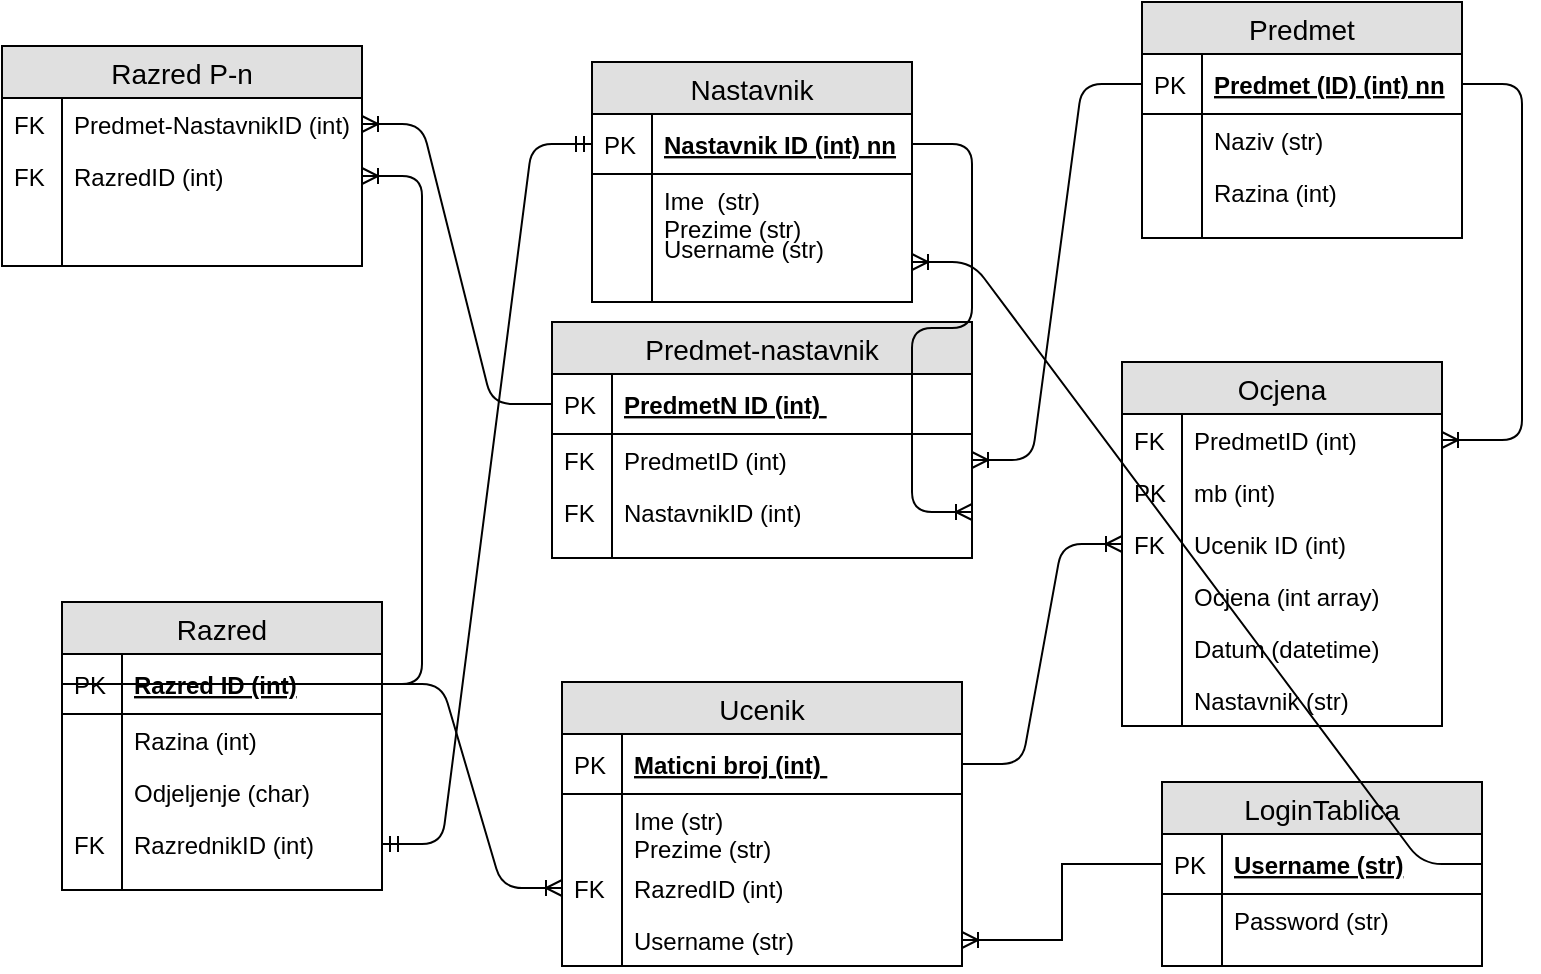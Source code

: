 <mxfile version="12.6.1" type="google" pages="2"><diagram id="EKy4yR6dwDgrWcg5e5nI" name="Baza"><mxGraphModel dx="1038" dy="531" grid="1" gridSize="10" guides="1" tooltips="1" connect="1" arrows="1" fold="1" page="1" pageScale="1" pageWidth="827" pageHeight="1169" math="0" shadow="0"><root><mxCell id="0"/><mxCell id="1" parent="0"/><mxCell id="_9F5V74blbX0akjfy7So-1" value="Ucenik" style="swimlane;fontStyle=0;childLayout=stackLayout;horizontal=1;startSize=26;fillColor=#e0e0e0;horizontalStack=0;resizeParent=1;resizeParentMax=0;resizeLast=0;collapsible=1;marginBottom=0;swimlaneFillColor=#ffffff;align=center;fontSize=14;" parent="1" vertex="1"><mxGeometry x="290" y="340" width="200" height="142" as="geometry"/></mxCell><mxCell id="_9F5V74blbX0akjfy7So-2" value="Maticni broj (int) " style="shape=partialRectangle;top=0;left=0;right=0;bottom=1;align=left;verticalAlign=middle;fillColor=none;spacingLeft=34;spacingRight=4;overflow=hidden;rotatable=0;points=[[0,0.5],[1,0.5]];portConstraint=eastwest;dropTarget=0;fontStyle=5;fontSize=12;" parent="_9F5V74blbX0akjfy7So-1" vertex="1"><mxGeometry y="26" width="200" height="30" as="geometry"/></mxCell><mxCell id="_9F5V74blbX0akjfy7So-3" value="PK" style="shape=partialRectangle;top=0;left=0;bottom=0;fillColor=none;align=left;verticalAlign=middle;spacingLeft=4;spacingRight=4;overflow=hidden;rotatable=0;points=[];portConstraint=eastwest;part=1;fontSize=12;" parent="_9F5V74blbX0akjfy7So-2" vertex="1" connectable="0"><mxGeometry width="30" height="30" as="geometry"/></mxCell><mxCell id="_9F5V74blbX0akjfy7So-4" value="Ime (str)&#10;Prezime (str) " style="shape=partialRectangle;top=0;left=0;right=0;bottom=0;align=left;verticalAlign=top;fillColor=none;spacingLeft=34;spacingRight=4;overflow=hidden;rotatable=0;points=[[0,0.5],[1,0.5]];portConstraint=eastwest;dropTarget=0;fontSize=12;" parent="_9F5V74blbX0akjfy7So-1" vertex="1"><mxGeometry y="56" width="200" height="34" as="geometry"/></mxCell><mxCell id="_9F5V74blbX0akjfy7So-5" value="" style="shape=partialRectangle;top=0;left=0;bottom=0;fillColor=none;align=left;verticalAlign=top;spacingLeft=4;spacingRight=4;overflow=hidden;rotatable=0;points=[];portConstraint=eastwest;part=1;fontSize=12;" parent="_9F5V74blbX0akjfy7So-4" vertex="1" connectable="0"><mxGeometry width="30" height="34.0" as="geometry"/></mxCell><mxCell id="_9F5V74blbX0akjfy7So-6" value="RazredID (int) " style="shape=partialRectangle;top=0;left=0;right=0;bottom=0;align=left;verticalAlign=top;fillColor=none;spacingLeft=34;spacingRight=4;overflow=hidden;rotatable=0;points=[[0,0.5],[1,0.5]];portConstraint=eastwest;dropTarget=0;fontSize=12;" parent="_9F5V74blbX0akjfy7So-1" vertex="1"><mxGeometry y="90" width="200" height="26" as="geometry"/></mxCell><mxCell id="_9F5V74blbX0akjfy7So-7" value="FK" style="shape=partialRectangle;top=0;left=0;bottom=0;fillColor=none;align=left;verticalAlign=top;spacingLeft=4;spacingRight=4;overflow=hidden;rotatable=0;points=[];portConstraint=eastwest;part=1;fontSize=12;" parent="_9F5V74blbX0akjfy7So-6" vertex="1" connectable="0"><mxGeometry width="30" height="26" as="geometry"/></mxCell><mxCell id="_9F5V74blbX0akjfy7So-10" value="Username (str) " style="shape=partialRectangle;top=0;left=0;right=0;bottom=0;align=left;verticalAlign=top;fillColor=none;spacingLeft=34;spacingRight=4;overflow=hidden;rotatable=0;points=[[0,0.5],[1,0.5]];portConstraint=eastwest;dropTarget=0;fontSize=12;" parent="_9F5V74blbX0akjfy7So-1" vertex="1"><mxGeometry y="116" width="200" height="26" as="geometry"/></mxCell><mxCell id="_9F5V74blbX0akjfy7So-11" value="" style="shape=partialRectangle;top=0;left=0;bottom=0;fillColor=none;align=left;verticalAlign=top;spacingLeft=4;spacingRight=4;overflow=hidden;rotatable=0;points=[];portConstraint=eastwest;part=1;fontSize=12;" parent="_9F5V74blbX0akjfy7So-10" vertex="1" connectable="0"><mxGeometry width="30" height="26" as="geometry"/></mxCell><mxCell id="_9F5V74blbX0akjfy7So-12" value="Predmet" style="swimlane;fontStyle=0;childLayout=stackLayout;horizontal=1;startSize=26;fillColor=#e0e0e0;horizontalStack=0;resizeParent=1;resizeParentMax=0;resizeLast=0;collapsible=1;marginBottom=0;swimlaneFillColor=#ffffff;align=center;fontSize=14;" parent="1" vertex="1"><mxGeometry x="580" width="160" height="118" as="geometry"/></mxCell><mxCell id="_9F5V74blbX0akjfy7So-13" value="Predmet (ID) (int) nn" style="shape=partialRectangle;top=0;left=0;right=0;bottom=1;align=left;verticalAlign=middle;fillColor=none;spacingLeft=34;spacingRight=4;overflow=hidden;rotatable=0;points=[[0,0.5],[1,0.5]];portConstraint=eastwest;dropTarget=0;fontStyle=5;fontSize=12;" parent="_9F5V74blbX0akjfy7So-12" vertex="1"><mxGeometry y="26" width="160" height="30" as="geometry"/></mxCell><mxCell id="_9F5V74blbX0akjfy7So-14" value="PK" style="shape=partialRectangle;top=0;left=0;bottom=0;fillColor=none;align=left;verticalAlign=middle;spacingLeft=4;spacingRight=4;overflow=hidden;rotatable=0;points=[];portConstraint=eastwest;part=1;fontSize=12;" parent="_9F5V74blbX0akjfy7So-13" vertex="1" connectable="0"><mxGeometry width="30" height="30" as="geometry"/></mxCell><mxCell id="_9F5V74blbX0akjfy7So-15" value="Naziv (str) " style="shape=partialRectangle;top=0;left=0;right=0;bottom=0;align=left;verticalAlign=top;fillColor=none;spacingLeft=34;spacingRight=4;overflow=hidden;rotatable=0;points=[[0,0.5],[1,0.5]];portConstraint=eastwest;dropTarget=0;fontSize=12;" parent="_9F5V74blbX0akjfy7So-12" vertex="1"><mxGeometry y="56" width="160" height="26" as="geometry"/></mxCell><mxCell id="_9F5V74blbX0akjfy7So-16" value="" style="shape=partialRectangle;top=0;left=0;bottom=0;fillColor=none;align=left;verticalAlign=top;spacingLeft=4;spacingRight=4;overflow=hidden;rotatable=0;points=[];portConstraint=eastwest;part=1;fontSize=12;" parent="_9F5V74blbX0akjfy7So-15" vertex="1" connectable="0"><mxGeometry width="30" height="26" as="geometry"/></mxCell><mxCell id="_9F5V74blbX0akjfy7So-17" value="Razina (int)" style="shape=partialRectangle;top=0;left=0;right=0;bottom=0;align=left;verticalAlign=top;fillColor=none;spacingLeft=34;spacingRight=4;overflow=hidden;rotatable=0;points=[[0,0.5],[1,0.5]];portConstraint=eastwest;dropTarget=0;fontSize=12;" parent="_9F5V74blbX0akjfy7So-12" vertex="1"><mxGeometry y="82" width="160" height="26" as="geometry"/></mxCell><mxCell id="_9F5V74blbX0akjfy7So-18" value="" style="shape=partialRectangle;top=0;left=0;bottom=0;fillColor=none;align=left;verticalAlign=top;spacingLeft=4;spacingRight=4;overflow=hidden;rotatable=0;points=[];portConstraint=eastwest;part=1;fontSize=12;" parent="_9F5V74blbX0akjfy7So-17" vertex="1" connectable="0"><mxGeometry width="30" height="26" as="geometry"/></mxCell><mxCell id="_9F5V74blbX0akjfy7So-21" value="" style="shape=partialRectangle;top=0;left=0;right=0;bottom=0;align=left;verticalAlign=top;fillColor=none;spacingLeft=34;spacingRight=4;overflow=hidden;rotatable=0;points=[[0,0.5],[1,0.5]];portConstraint=eastwest;dropTarget=0;fontSize=12;" parent="_9F5V74blbX0akjfy7So-12" vertex="1"><mxGeometry y="108" width="160" height="10" as="geometry"/></mxCell><mxCell id="_9F5V74blbX0akjfy7So-22" value="" style="shape=partialRectangle;top=0;left=0;bottom=0;fillColor=none;align=left;verticalAlign=top;spacingLeft=4;spacingRight=4;overflow=hidden;rotatable=0;points=[];portConstraint=eastwest;part=1;fontSize=12;" parent="_9F5V74blbX0akjfy7So-21" vertex="1" connectable="0"><mxGeometry width="30" height="10" as="geometry"/></mxCell><mxCell id="_9F5V74blbX0akjfy7So-23" value="Razred" style="swimlane;fontStyle=0;childLayout=stackLayout;horizontal=1;startSize=26;fillColor=#e0e0e0;horizontalStack=0;resizeParent=1;resizeParentMax=0;resizeLast=0;collapsible=1;marginBottom=0;swimlaneFillColor=#ffffff;align=center;fontSize=14;" parent="1" vertex="1"><mxGeometry x="40" y="300" width="160" height="144" as="geometry"/></mxCell><mxCell id="_9F5V74blbX0akjfy7So-24" value="Razred ID (int)" style="shape=partialRectangle;top=0;left=0;right=0;bottom=1;align=left;verticalAlign=middle;fillColor=none;spacingLeft=34;spacingRight=4;overflow=hidden;rotatable=0;points=[[0,0.5],[1,0.5]];portConstraint=eastwest;dropTarget=0;fontStyle=5;fontSize=12;" parent="_9F5V74blbX0akjfy7So-23" vertex="1"><mxGeometry y="26" width="160" height="30" as="geometry"/></mxCell><mxCell id="_9F5V74blbX0akjfy7So-25" value="PK" style="shape=partialRectangle;top=0;left=0;bottom=0;fillColor=none;align=left;verticalAlign=middle;spacingLeft=4;spacingRight=4;overflow=hidden;rotatable=0;points=[];portConstraint=eastwest;part=1;fontSize=12;" parent="_9F5V74blbX0akjfy7So-24" vertex="1" connectable="0"><mxGeometry width="30" height="30" as="geometry"/></mxCell><mxCell id="_9F5V74blbX0akjfy7So-26" value="Razina (int)" style="shape=partialRectangle;top=0;left=0;right=0;bottom=0;align=left;verticalAlign=top;fillColor=none;spacingLeft=34;spacingRight=4;overflow=hidden;rotatable=0;points=[[0,0.5],[1,0.5]];portConstraint=eastwest;dropTarget=0;fontSize=12;" parent="_9F5V74blbX0akjfy7So-23" vertex="1"><mxGeometry y="56" width="160" height="26" as="geometry"/></mxCell><mxCell id="_9F5V74blbX0akjfy7So-27" value="" style="shape=partialRectangle;top=0;left=0;bottom=0;fillColor=none;align=left;verticalAlign=top;spacingLeft=4;spacingRight=4;overflow=hidden;rotatable=0;points=[];portConstraint=eastwest;part=1;fontSize=12;" parent="_9F5V74blbX0akjfy7So-26" vertex="1" connectable="0"><mxGeometry width="30" height="26" as="geometry"/></mxCell><mxCell id="_9F5V74blbX0akjfy7So-28" value="Odjeljenje (char)" style="shape=partialRectangle;top=0;left=0;right=0;bottom=0;align=left;verticalAlign=top;fillColor=none;spacingLeft=34;spacingRight=4;overflow=hidden;rotatable=0;points=[[0,0.5],[1,0.5]];portConstraint=eastwest;dropTarget=0;fontSize=12;" parent="_9F5V74blbX0akjfy7So-23" vertex="1"><mxGeometry y="82" width="160" height="26" as="geometry"/></mxCell><mxCell id="_9F5V74blbX0akjfy7So-29" value="" style="shape=partialRectangle;top=0;left=0;bottom=0;fillColor=none;align=left;verticalAlign=top;spacingLeft=4;spacingRight=4;overflow=hidden;rotatable=0;points=[];portConstraint=eastwest;part=1;fontSize=12;" parent="_9F5V74blbX0akjfy7So-28" vertex="1" connectable="0"><mxGeometry width="30" height="26" as="geometry"/></mxCell><mxCell id="_9F5V74blbX0akjfy7So-30" value="RazrednikID (int)" style="shape=partialRectangle;top=0;left=0;right=0;bottom=0;align=left;verticalAlign=top;fillColor=none;spacingLeft=34;spacingRight=4;overflow=hidden;rotatable=0;points=[[0,0.5],[1,0.5]];portConstraint=eastwest;dropTarget=0;fontSize=12;" parent="_9F5V74blbX0akjfy7So-23" vertex="1"><mxGeometry y="108" width="160" height="26" as="geometry"/></mxCell><mxCell id="_9F5V74blbX0akjfy7So-31" value="FK" style="shape=partialRectangle;top=0;left=0;bottom=0;fillColor=none;align=left;verticalAlign=top;spacingLeft=4;spacingRight=4;overflow=hidden;rotatable=0;points=[];portConstraint=eastwest;part=1;fontSize=12;" parent="_9F5V74blbX0akjfy7So-30" vertex="1" connectable="0"><mxGeometry width="30" height="26" as="geometry"/></mxCell><mxCell id="_9F5V74blbX0akjfy7So-32" value="" style="shape=partialRectangle;top=0;left=0;right=0;bottom=0;align=left;verticalAlign=top;fillColor=none;spacingLeft=34;spacingRight=4;overflow=hidden;rotatable=0;points=[[0,0.5],[1,0.5]];portConstraint=eastwest;dropTarget=0;fontSize=12;" parent="_9F5V74blbX0akjfy7So-23" vertex="1"><mxGeometry y="134" width="160" height="10" as="geometry"/></mxCell><mxCell id="_9F5V74blbX0akjfy7So-33" value="" style="shape=partialRectangle;top=0;left=0;bottom=0;fillColor=none;align=left;verticalAlign=top;spacingLeft=4;spacingRight=4;overflow=hidden;rotatable=0;points=[];portConstraint=eastwest;part=1;fontSize=12;" parent="_9F5V74blbX0akjfy7So-32" vertex="1" connectable="0"><mxGeometry width="30" height="10" as="geometry"/></mxCell><mxCell id="_9F5V74blbX0akjfy7So-34" value="Predmet-nastavnik" style="swimlane;fontStyle=0;childLayout=stackLayout;horizontal=1;startSize=26;fillColor=#e0e0e0;horizontalStack=0;resizeParent=1;resizeParentMax=0;resizeLast=0;collapsible=1;marginBottom=0;swimlaneFillColor=#ffffff;align=center;fontSize=14;" parent="1" vertex="1"><mxGeometry x="285" y="160" width="210" height="118" as="geometry"/></mxCell><mxCell id="_9F5V74blbX0akjfy7So-35" value="PredmetN ID (int) " style="shape=partialRectangle;top=0;left=0;right=0;bottom=1;align=left;verticalAlign=middle;fillColor=none;spacingLeft=34;spacingRight=4;overflow=hidden;rotatable=0;points=[[0,0.5],[1,0.5]];portConstraint=eastwest;dropTarget=0;fontStyle=5;fontSize=12;" parent="_9F5V74blbX0akjfy7So-34" vertex="1"><mxGeometry y="26" width="210" height="30" as="geometry"/></mxCell><mxCell id="_9F5V74blbX0akjfy7So-36" value="PK" style="shape=partialRectangle;top=0;left=0;bottom=0;fillColor=none;align=left;verticalAlign=middle;spacingLeft=4;spacingRight=4;overflow=hidden;rotatable=0;points=[];portConstraint=eastwest;part=1;fontSize=12;" parent="_9F5V74blbX0akjfy7So-35" vertex="1" connectable="0"><mxGeometry width="30" height="30" as="geometry"/></mxCell><mxCell id="_9F5V74blbX0akjfy7So-37" value="PredmetID (int)" style="shape=partialRectangle;top=0;left=0;right=0;bottom=0;align=left;verticalAlign=top;fillColor=none;spacingLeft=34;spacingRight=4;overflow=hidden;rotatable=0;points=[[0,0.5],[1,0.5]];portConstraint=eastwest;dropTarget=0;fontSize=12;" parent="_9F5V74blbX0akjfy7So-34" vertex="1"><mxGeometry y="56" width="210" height="26" as="geometry"/></mxCell><mxCell id="_9F5V74blbX0akjfy7So-38" value="FK" style="shape=partialRectangle;top=0;left=0;bottom=0;fillColor=none;align=left;verticalAlign=top;spacingLeft=4;spacingRight=4;overflow=hidden;rotatable=0;points=[];portConstraint=eastwest;part=1;fontSize=12;" parent="_9F5V74blbX0akjfy7So-37" vertex="1" connectable="0"><mxGeometry width="30" height="26" as="geometry"/></mxCell><mxCell id="_9F5V74blbX0akjfy7So-41" value="NastavnikID (int)" style="shape=partialRectangle;top=0;left=0;right=0;bottom=0;align=left;verticalAlign=top;fillColor=none;spacingLeft=34;spacingRight=4;overflow=hidden;rotatable=0;points=[[0,0.5],[1,0.5]];portConstraint=eastwest;dropTarget=0;fontSize=12;" parent="_9F5V74blbX0akjfy7So-34" vertex="1"><mxGeometry y="82" width="210" height="26" as="geometry"/></mxCell><mxCell id="_9F5V74blbX0akjfy7So-42" value="FK" style="shape=partialRectangle;top=0;left=0;bottom=0;fillColor=none;align=left;verticalAlign=top;spacingLeft=4;spacingRight=4;overflow=hidden;rotatable=0;points=[];portConstraint=eastwest;part=1;fontSize=12;" parent="_9F5V74blbX0akjfy7So-41" vertex="1" connectable="0"><mxGeometry width="30" height="26" as="geometry"/></mxCell><mxCell id="_9F5V74blbX0akjfy7So-43" value="" style="shape=partialRectangle;top=0;left=0;right=0;bottom=0;align=left;verticalAlign=top;fillColor=none;spacingLeft=34;spacingRight=4;overflow=hidden;rotatable=0;points=[[0,0.5],[1,0.5]];portConstraint=eastwest;dropTarget=0;fontSize=12;" parent="_9F5V74blbX0akjfy7So-34" vertex="1"><mxGeometry y="108" width="210" height="10" as="geometry"/></mxCell><mxCell id="_9F5V74blbX0akjfy7So-44" value="" style="shape=partialRectangle;top=0;left=0;bottom=0;fillColor=none;align=left;verticalAlign=top;spacingLeft=4;spacingRight=4;overflow=hidden;rotatable=0;points=[];portConstraint=eastwest;part=1;fontSize=12;" parent="_9F5V74blbX0akjfy7So-43" vertex="1" connectable="0"><mxGeometry width="30" height="10" as="geometry"/></mxCell><mxCell id="_9F5V74blbX0akjfy7So-56" value="Nastavnik" style="swimlane;fontStyle=0;childLayout=stackLayout;horizontal=1;startSize=26;fillColor=#e0e0e0;horizontalStack=0;resizeParent=1;resizeParentMax=0;resizeLast=0;collapsible=1;marginBottom=0;swimlaneFillColor=#ffffff;align=center;fontSize=14;" parent="1" vertex="1"><mxGeometry x="305" y="30" width="160" height="120" as="geometry"/></mxCell><mxCell id="_9F5V74blbX0akjfy7So-57" value="Nastavnik ID (int) nn" style="shape=partialRectangle;top=0;left=0;right=0;bottom=1;align=left;verticalAlign=middle;fillColor=none;spacingLeft=34;spacingRight=4;overflow=hidden;rotatable=0;points=[[0,0.5],[1,0.5]];portConstraint=eastwest;dropTarget=0;fontStyle=5;fontSize=12;" parent="_9F5V74blbX0akjfy7So-56" vertex="1"><mxGeometry y="26" width="160" height="30" as="geometry"/></mxCell><mxCell id="_9F5V74blbX0akjfy7So-58" value="PK" style="shape=partialRectangle;top=0;left=0;bottom=0;fillColor=none;align=left;verticalAlign=middle;spacingLeft=4;spacingRight=4;overflow=hidden;rotatable=0;points=[];portConstraint=eastwest;part=1;fontSize=12;" parent="_9F5V74blbX0akjfy7So-57" vertex="1" connectable="0"><mxGeometry width="30" height="30" as="geometry"/></mxCell><mxCell id="_9F5V74blbX0akjfy7So-59" value="Ime  (str)&#10;Prezime (str)" style="shape=partialRectangle;top=0;left=0;right=0;bottom=0;align=left;verticalAlign=top;fillColor=none;spacingLeft=34;spacingRight=4;overflow=hidden;rotatable=0;points=[[0,0.5],[1,0.5]];portConstraint=eastwest;dropTarget=0;fontSize=12;" parent="_9F5V74blbX0akjfy7So-56" vertex="1"><mxGeometry y="56" width="160" height="64" as="geometry"/></mxCell><mxCell id="_9F5V74blbX0akjfy7So-60" value="" style="shape=partialRectangle;top=0;left=0;bottom=0;fillColor=none;align=left;verticalAlign=top;spacingLeft=4;spacingRight=4;overflow=hidden;rotatable=0;points=[];portConstraint=eastwest;part=1;fontSize=12;" parent="_9F5V74blbX0akjfy7So-59" vertex="1" connectable="0"><mxGeometry width="30" height="64" as="geometry"/></mxCell><mxCell id="_9F5V74blbX0akjfy7So-67" value="Razred P-n" style="swimlane;fontStyle=0;childLayout=stackLayout;horizontal=1;startSize=26;fillColor=#e0e0e0;horizontalStack=0;resizeParent=1;resizeParentMax=0;resizeLast=0;collapsible=1;marginBottom=0;swimlaneFillColor=#ffffff;align=center;fontSize=14;" parent="1" vertex="1"><mxGeometry x="10" y="22" width="180" height="110" as="geometry"/></mxCell><mxCell id="_9F5V74blbX0akjfy7So-70" value="Predmet-NastavnikID (int)" style="shape=partialRectangle;top=0;left=0;right=0;bottom=0;align=left;verticalAlign=top;fillColor=none;spacingLeft=34;spacingRight=4;overflow=hidden;rotatable=0;points=[[0,0.5],[1,0.5]];portConstraint=eastwest;dropTarget=0;fontSize=12;" parent="_9F5V74blbX0akjfy7So-67" vertex="1"><mxGeometry y="26" width="180" height="26" as="geometry"/></mxCell><mxCell id="_9F5V74blbX0akjfy7So-71" value="FK" style="shape=partialRectangle;top=0;left=0;bottom=0;fillColor=none;align=left;verticalAlign=top;spacingLeft=4;spacingRight=4;overflow=hidden;rotatable=0;points=[];portConstraint=eastwest;part=1;fontSize=12;" parent="_9F5V74blbX0akjfy7So-70" vertex="1" connectable="0"><mxGeometry width="30" height="26" as="geometry"/></mxCell><mxCell id="_9F5V74blbX0akjfy7So-72" value="RazredID (int)" style="shape=partialRectangle;top=0;left=0;right=0;bottom=0;align=left;verticalAlign=top;fillColor=none;spacingLeft=34;spacingRight=4;overflow=hidden;rotatable=0;points=[[0,0.5],[1,0.5]];portConstraint=eastwest;dropTarget=0;fontSize=12;" parent="_9F5V74blbX0akjfy7So-67" vertex="1"><mxGeometry y="52" width="180" height="26" as="geometry"/></mxCell><mxCell id="_9F5V74blbX0akjfy7So-73" value="FK" style="shape=partialRectangle;top=0;left=0;bottom=0;fillColor=none;align=left;verticalAlign=top;spacingLeft=4;spacingRight=4;overflow=hidden;rotatable=0;points=[];portConstraint=eastwest;part=1;fontSize=12;" parent="_9F5V74blbX0akjfy7So-72" vertex="1" connectable="0"><mxGeometry width="30" height="26" as="geometry"/></mxCell><mxCell id="_9F5V74blbX0akjfy7So-76" value="" style="shape=partialRectangle;top=0;left=0;right=0;bottom=0;align=left;verticalAlign=top;fillColor=none;spacingLeft=34;spacingRight=4;overflow=hidden;rotatable=0;points=[[0,0.5],[1,0.5]];portConstraint=eastwest;dropTarget=0;fontSize=12;" parent="_9F5V74blbX0akjfy7So-67" vertex="1"><mxGeometry y="78" width="180" height="32" as="geometry"/></mxCell><mxCell id="_9F5V74blbX0akjfy7So-77" value="" style="shape=partialRectangle;top=0;left=0;bottom=0;fillColor=none;align=left;verticalAlign=top;spacingLeft=4;spacingRight=4;overflow=hidden;rotatable=0;points=[];portConstraint=eastwest;part=1;fontSize=12;" parent="_9F5V74blbX0akjfy7So-76" vertex="1" connectable="0"><mxGeometry width="30" height="32" as="geometry"/></mxCell><mxCell id="_9F5V74blbX0akjfy7So-78" value="Ocjena" style="swimlane;fontStyle=0;childLayout=stackLayout;horizontal=1;startSize=26;fillColor=#e0e0e0;horizontalStack=0;resizeParent=1;resizeParentMax=0;resizeLast=0;collapsible=1;marginBottom=0;swimlaneFillColor=#ffffff;align=center;fontSize=14;" parent="1" vertex="1"><mxGeometry x="570" y="180" width="160" height="182" as="geometry"/></mxCell><mxCell id="_9F5V74blbX0akjfy7So-81" value="PredmetID (int)" style="shape=partialRectangle;top=0;left=0;right=0;bottom=0;align=left;verticalAlign=top;fillColor=none;spacingLeft=34;spacingRight=4;overflow=hidden;rotatable=0;points=[[0,0.5],[1,0.5]];portConstraint=eastwest;dropTarget=0;fontSize=12;" parent="_9F5V74blbX0akjfy7So-78" vertex="1"><mxGeometry y="26" width="160" height="26" as="geometry"/></mxCell><mxCell id="_9F5V74blbX0akjfy7So-82" value="FK" style="shape=partialRectangle;top=0;left=0;bottom=0;fillColor=none;align=left;verticalAlign=top;spacingLeft=4;spacingRight=4;overflow=hidden;rotatable=0;points=[];portConstraint=eastwest;part=1;fontSize=12;" parent="_9F5V74blbX0akjfy7So-81" vertex="1" connectable="0"><mxGeometry width="30" height="26" as="geometry"/></mxCell><mxCell id="_fpmO0x1XcQ4GaMOF0fQ-1" value="mb (int)" style="shape=partialRectangle;top=0;left=0;right=0;bottom=0;align=left;verticalAlign=top;fillColor=none;spacingLeft=34;spacingRight=4;overflow=hidden;rotatable=0;points=[[0,0.5],[1,0.5]];portConstraint=eastwest;dropTarget=0;fontSize=12;" parent="_9F5V74blbX0akjfy7So-78" vertex="1"><mxGeometry y="52" width="160" height="26" as="geometry"/></mxCell><mxCell id="_fpmO0x1XcQ4GaMOF0fQ-2" value="PK" style="shape=partialRectangle;top=0;left=0;bottom=0;fillColor=none;align=left;verticalAlign=top;spacingLeft=4;spacingRight=4;overflow=hidden;rotatable=0;points=[];portConstraint=eastwest;part=1;fontSize=12;" parent="_fpmO0x1XcQ4GaMOF0fQ-1" vertex="1" connectable="0"><mxGeometry width="30" height="26" as="geometry"/></mxCell><mxCell id="_9F5V74blbX0akjfy7So-83" value="Ucenik ID (int)" style="shape=partialRectangle;top=0;left=0;right=0;bottom=0;align=left;verticalAlign=top;fillColor=none;spacingLeft=34;spacingRight=4;overflow=hidden;rotatable=0;points=[[0,0.5],[1,0.5]];portConstraint=eastwest;dropTarget=0;fontSize=12;" parent="_9F5V74blbX0akjfy7So-78" vertex="1"><mxGeometry y="78" width="160" height="26" as="geometry"/></mxCell><mxCell id="_9F5V74blbX0akjfy7So-84" value="FK" style="shape=partialRectangle;top=0;left=0;bottom=0;fillColor=none;align=left;verticalAlign=top;spacingLeft=4;spacingRight=4;overflow=hidden;rotatable=0;points=[];portConstraint=eastwest;part=1;fontSize=12;" parent="_9F5V74blbX0akjfy7So-83" vertex="1" connectable="0"><mxGeometry width="30" height="26" as="geometry"/></mxCell><mxCell id="_9F5V74blbX0akjfy7So-85" value="Ocjena (int array)" style="shape=partialRectangle;top=0;left=0;right=0;bottom=0;align=left;verticalAlign=top;fillColor=none;spacingLeft=34;spacingRight=4;overflow=hidden;rotatable=0;points=[[0,0.5],[1,0.5]];portConstraint=eastwest;dropTarget=0;fontSize=12;" parent="_9F5V74blbX0akjfy7So-78" vertex="1"><mxGeometry y="104" width="160" height="26" as="geometry"/></mxCell><mxCell id="_9F5V74blbX0akjfy7So-86" value="" style="shape=partialRectangle;top=0;left=0;bottom=0;fillColor=none;align=left;verticalAlign=top;spacingLeft=4;spacingRight=4;overflow=hidden;rotatable=0;points=[];portConstraint=eastwest;part=1;fontSize=12;" parent="_9F5V74blbX0akjfy7So-85" vertex="1" connectable="0"><mxGeometry width="30" height="26" as="geometry"/></mxCell><mxCell id="_9F5V74blbX0akjfy7So-87" value="Datum (datetime)" style="shape=partialRectangle;top=0;left=0;right=0;bottom=0;align=left;verticalAlign=top;fillColor=none;spacingLeft=34;spacingRight=4;overflow=hidden;rotatable=0;points=[[0,0.5],[1,0.5]];portConstraint=eastwest;dropTarget=0;fontSize=12;" parent="_9F5V74blbX0akjfy7So-78" vertex="1"><mxGeometry y="130" width="160" height="26" as="geometry"/></mxCell><mxCell id="_9F5V74blbX0akjfy7So-88" value="" style="shape=partialRectangle;top=0;left=0;bottom=0;fillColor=none;align=left;verticalAlign=top;spacingLeft=4;spacingRight=4;overflow=hidden;rotatable=0;points=[];portConstraint=eastwest;part=1;fontSize=12;" parent="_9F5V74blbX0akjfy7So-87" vertex="1" connectable="0"><mxGeometry width="30" height="26" as="geometry"/></mxCell><mxCell id="sTsK_cSnup92FoiP5Pva-1" value="Nastavnik (str)" style="shape=partialRectangle;top=0;left=0;right=0;bottom=0;align=left;verticalAlign=top;fillColor=none;spacingLeft=34;spacingRight=4;overflow=hidden;rotatable=0;points=[[0,0.5],[1,0.5]];portConstraint=eastwest;dropTarget=0;fontSize=12;" parent="_9F5V74blbX0akjfy7So-78" vertex="1"><mxGeometry y="156" width="160" height="26" as="geometry"/></mxCell><mxCell id="sTsK_cSnup92FoiP5Pva-2" value="" style="shape=partialRectangle;top=0;left=0;bottom=0;fillColor=none;align=left;verticalAlign=top;spacingLeft=4;spacingRight=4;overflow=hidden;rotatable=0;points=[];portConstraint=eastwest;part=1;fontSize=12;" parent="sTsK_cSnup92FoiP5Pva-1" vertex="1" connectable="0"><mxGeometry width="30" height="26" as="geometry"/></mxCell><mxCell id="_9F5V74blbX0akjfy7So-89" value="" style="edgeStyle=entityRelationEdgeStyle;fontSize=12;html=1;endArrow=ERoneToMany;exitX=1;exitY=0.5;exitDx=0;exitDy=0;entryX=0;entryY=0.5;entryDx=0;entryDy=0;" parent="1" source="_9F5V74blbX0akjfy7So-24" target="_9F5V74blbX0akjfy7So-6" edge="1"><mxGeometry width="100" height="100" relative="1" as="geometry"><mxPoint x="170" y="660" as="sourcePoint"/><mxPoint x="270" y="560" as="targetPoint"/></mxGeometry></mxCell><mxCell id="_9F5V74blbX0akjfy7So-90" value="" style="edgeStyle=entityRelationEdgeStyle;fontSize=12;html=1;endArrow=none;startArrow=ERoneToMany;startFill=0;endFill=0;entryX=0;entryY=0.5;entryDx=0;entryDy=0;exitX=1;exitY=0.5;exitDx=0;exitDy=0;" parent="1" source="_9F5V74blbX0akjfy7So-37" target="_9F5V74blbX0akjfy7So-13" edge="1"><mxGeometry width="100" height="100" relative="1" as="geometry"><mxPoint x="370" y="670" as="sourcePoint"/><mxPoint x="470" y="570" as="targetPoint"/></mxGeometry></mxCell><mxCell id="_9F5V74blbX0akjfy7So-91" value="" style="edgeStyle=entityRelationEdgeStyle;fontSize=12;html=1;endArrow=ERoneToMany;" parent="1" source="_9F5V74blbX0akjfy7So-35" target="_9F5V74blbX0akjfy7So-70" edge="1"><mxGeometry width="100" height="100" relative="1" as="geometry"><mxPoint x="200" y="660" as="sourcePoint"/><mxPoint x="300" y="560" as="targetPoint"/></mxGeometry></mxCell><mxCell id="_9F5V74blbX0akjfy7So-92" value="" style="edgeStyle=entityRelationEdgeStyle;fontSize=12;html=1;endArrow=ERmandOne;startArrow=ERmandOne;entryX=0;entryY=0.5;entryDx=0;entryDy=0;exitX=1;exitY=0.5;exitDx=0;exitDy=0;" parent="1" source="_9F5V74blbX0akjfy7So-30" target="_9F5V74blbX0akjfy7So-57" edge="1"><mxGeometry width="100" height="100" relative="1" as="geometry"><mxPoint x="160" y="350" as="sourcePoint"/><mxPoint x="260" y="250" as="targetPoint"/></mxGeometry></mxCell><mxCell id="_9F5V74blbX0akjfy7So-93" value="" style="edgeStyle=entityRelationEdgeStyle;fontSize=12;html=1;endArrow=ERoneToMany;exitX=1;exitY=0.5;exitDx=0;exitDy=0;entryX=0;entryY=0.5;entryDx=0;entryDy=0;" parent="1" source="_9F5V74blbX0akjfy7So-2" target="_9F5V74blbX0akjfy7So-83" edge="1"><mxGeometry width="100" height="100" relative="1" as="geometry"><mxPoint x="580" y="650" as="sourcePoint"/><mxPoint x="680" y="550" as="targetPoint"/></mxGeometry></mxCell><mxCell id="_9F5V74blbX0akjfy7So-94" value="" style="edgeStyle=entityRelationEdgeStyle;fontSize=12;html=1;endArrow=none;startArrow=ERoneToMany;startFill=0;endFill=0;exitX=1;exitY=0.5;exitDx=0;exitDy=0;" parent="1" source="_9F5V74blbX0akjfy7So-41" target="_9F5V74blbX0akjfy7So-57" edge="1"><mxGeometry width="100" height="100" relative="1" as="geometry"><mxPoint x="550" y="140" as="sourcePoint"/><mxPoint x="650" y="40" as="targetPoint"/></mxGeometry></mxCell><mxCell id="_9F5V74blbX0akjfy7So-95" value="" style="edgeStyle=entityRelationEdgeStyle;fontSize=12;html=1;endArrow=none;exitX=1;exitY=0.5;exitDx=0;exitDy=0;startArrow=ERoneToMany;startFill=0;endFill=0;" parent="1" source="_9F5V74blbX0akjfy7So-81" target="_9F5V74blbX0akjfy7So-13" edge="1"><mxGeometry width="100" height="100" relative="1" as="geometry"><mxPoint x="727" y="620" as="sourcePoint"/><mxPoint x="827" y="520" as="targetPoint"/></mxGeometry></mxCell><mxCell id="_9F5V74blbX0akjfy7So-97" value="" style="edgeStyle=entityRelationEdgeStyle;fontSize=12;html=1;endArrow=none;entryX=0;entryY=0.5;entryDx=0;entryDy=0;startArrow=ERoneToMany;startFill=0;endFill=0;" parent="1" source="_9F5V74blbX0akjfy7So-72" target="_9F5V74blbX0akjfy7So-24" edge="1"><mxGeometry width="100" height="100" relative="1" as="geometry"><mxPoint x="-70" y="160" as="sourcePoint"/><mxPoint x="10" y="320" as="targetPoint"/></mxGeometry></mxCell><mxCell id="8pf_JVIMUFXY_CuAMxvG-1" value="LoginTablica" style="swimlane;fontStyle=0;childLayout=stackLayout;horizontal=1;startSize=26;fillColor=#e0e0e0;horizontalStack=0;resizeParent=1;resizeParentMax=0;resizeLast=0;collapsible=1;marginBottom=0;swimlaneFillColor=#ffffff;align=center;fontSize=14;" parent="1" vertex="1"><mxGeometry x="590" y="390" width="160" height="92" as="geometry"/></mxCell><mxCell id="8pf_JVIMUFXY_CuAMxvG-2" value="Username (str)" style="shape=partialRectangle;top=0;left=0;right=0;bottom=1;align=left;verticalAlign=middle;fillColor=none;spacingLeft=34;spacingRight=4;overflow=hidden;rotatable=0;points=[[0,0.5],[1,0.5]];portConstraint=eastwest;dropTarget=0;fontStyle=5;fontSize=12;" parent="8pf_JVIMUFXY_CuAMxvG-1" vertex="1"><mxGeometry y="26" width="160" height="30" as="geometry"/></mxCell><mxCell id="8pf_JVIMUFXY_CuAMxvG-3" value="PK" style="shape=partialRectangle;top=0;left=0;bottom=0;fillColor=none;align=left;verticalAlign=middle;spacingLeft=4;spacingRight=4;overflow=hidden;rotatable=0;points=[];portConstraint=eastwest;part=1;fontSize=12;" parent="8pf_JVIMUFXY_CuAMxvG-2" vertex="1" connectable="0"><mxGeometry width="30" height="30" as="geometry"/></mxCell><mxCell id="8pf_JVIMUFXY_CuAMxvG-6" value="Password (str)" style="shape=partialRectangle;top=0;left=0;right=0;bottom=0;align=left;verticalAlign=top;fillColor=none;spacingLeft=34;spacingRight=4;overflow=hidden;rotatable=0;points=[[0,0.5],[1,0.5]];portConstraint=eastwest;dropTarget=0;fontSize=12;" parent="8pf_JVIMUFXY_CuAMxvG-1" vertex="1"><mxGeometry y="56" width="160" height="26" as="geometry"/></mxCell><mxCell id="8pf_JVIMUFXY_CuAMxvG-7" value="" style="shape=partialRectangle;top=0;left=0;bottom=0;fillColor=none;align=left;verticalAlign=top;spacingLeft=4;spacingRight=4;overflow=hidden;rotatable=0;points=[];portConstraint=eastwest;part=1;fontSize=12;" parent="8pf_JVIMUFXY_CuAMxvG-6" vertex="1" connectable="0"><mxGeometry width="30" height="26" as="geometry"/></mxCell><mxCell id="8pf_JVIMUFXY_CuAMxvG-10" value="" style="shape=partialRectangle;top=0;left=0;right=0;bottom=0;align=left;verticalAlign=top;fillColor=none;spacingLeft=34;spacingRight=4;overflow=hidden;rotatable=0;points=[[0,0.5],[1,0.5]];portConstraint=eastwest;dropTarget=0;fontSize=12;" parent="8pf_JVIMUFXY_CuAMxvG-1" vertex="1"><mxGeometry y="82" width="160" height="10" as="geometry"/></mxCell><mxCell id="8pf_JVIMUFXY_CuAMxvG-11" value="" style="shape=partialRectangle;top=0;left=0;bottom=0;fillColor=none;align=left;verticalAlign=top;spacingLeft=4;spacingRight=4;overflow=hidden;rotatable=0;points=[];portConstraint=eastwest;part=1;fontSize=12;" parent="8pf_JVIMUFXY_CuAMxvG-10" vertex="1" connectable="0"><mxGeometry width="30" height="10" as="geometry"/></mxCell><mxCell id="8pf_JVIMUFXY_CuAMxvG-24" value="" style="edgeStyle=entityRelationEdgeStyle;fontSize=12;html=1;endArrow=ERoneToMany;exitX=1;exitY=0.5;exitDx=0;exitDy=0;" parent="1" source="8pf_JVIMUFXY_CuAMxvG-2" target="_9F5V74blbX0akjfy7So-65" edge="1"><mxGeometry width="100" height="100" relative="1" as="geometry"><mxPoint x="450" y="620" as="sourcePoint"/><mxPoint x="550" y="520" as="targetPoint"/></mxGeometry></mxCell><mxCell id="8pf_JVIMUFXY_CuAMxvG-35" style="edgeStyle=orthogonalEdgeStyle;rounded=0;orthogonalLoop=1;jettySize=auto;html=1;exitX=1;exitY=0.5;exitDx=0;exitDy=0;entryX=0;entryY=0.5;entryDx=0;entryDy=0;startArrow=ERoneToMany;startFill=0;endArrow=none;endFill=0;" parent="1" source="_9F5V74blbX0akjfy7So-10" target="8pf_JVIMUFXY_CuAMxvG-2" edge="1"><mxGeometry relative="1" as="geometry"/></mxCell><mxCell id="_9F5V74blbX0akjfy7So-65" value="Username (str)" style="shape=partialRectangle;top=0;left=0;right=0;bottom=0;align=left;verticalAlign=top;fillColor=none;spacingLeft=34;spacingRight=4;overflow=hidden;rotatable=0;points=[[0,0.5],[1,0.5]];portConstraint=eastwest;dropTarget=0;fontSize=12;" parent="1" vertex="1"><mxGeometry x="305" y="110" width="160" height="40" as="geometry"/></mxCell><mxCell id="_9F5V74blbX0akjfy7So-66" value="" style="shape=partialRectangle;top=0;left=0;bottom=0;fillColor=none;align=left;verticalAlign=top;spacingLeft=4;spacingRight=4;overflow=hidden;rotatable=0;points=[];portConstraint=eastwest;part=1;fontSize=12;" parent="_9F5V74blbX0akjfy7So-65" vertex="1" connectable="0"><mxGeometry width="30" height="40" as="geometry"/></mxCell></root></mxGraphModel></diagram><diagram id="SGXBP-Jsht2eomVn1Nlw" name="Klase"><mxGraphModel dx="1422" dy="794" grid="1" gridSize="10" guides="1" tooltips="1" connect="1" arrows="1" fold="1" page="1" pageScale="1" pageWidth="827" pageHeight="1169" math="0" shadow="0"><root><mxCell id="iNEUAXsHwO7gHPkXPeh4-0"/><mxCell id="iNEUAXsHwO7gHPkXPeh4-1" parent="iNEUAXsHwO7gHPkXPeh4-0"/><mxCell id="twNWamXEGUsyzqb1gfkf-16" style="edgeStyle=orthogonalEdgeStyle;rounded=0;orthogonalLoop=1;jettySize=auto;html=1;exitX=0.5;exitY=0;exitDx=0;exitDy=0;entryX=0.414;entryY=1.038;entryDx=0;entryDy=0;entryPerimeter=0;startArrow=none;startFill=0;endArrow=block;endFill=0;" edge="1" parent="iNEUAXsHwO7gHPkXPeh4-1" source="9SRj2b9ypL9KYsN7RgfS-0" target="twNWamXEGUsyzqb1gfkf-7"><mxGeometry relative="1" as="geometry"/></mxCell><mxCell id="9SRj2b9ypL9KYsN7RgfS-0" value="Ucenik" style="swimlane;fontStyle=0;childLayout=stackLayout;horizontal=1;startSize=26;fillColor=none;horizontalStack=0;resizeParent=1;resizeParentMax=0;resizeLast=0;collapsible=1;marginBottom=0;" vertex="1" parent="iNEUAXsHwO7gHPkXPeh4-1"><mxGeometry x="10" y="280" width="140" height="104" as="geometry"/></mxCell><mxCell id="9SRj2b9ypL9KYsN7RgfS-1" value="+ field: type" style="text;strokeColor=none;fillColor=none;align=left;verticalAlign=top;spacingLeft=4;spacingRight=4;overflow=hidden;rotatable=0;points=[[0,0.5],[1,0.5]];portConstraint=eastwest;" vertex="1" parent="9SRj2b9ypL9KYsN7RgfS-0"><mxGeometry y="26" width="140" height="26" as="geometry"/></mxCell><mxCell id="9SRj2b9ypL9KYsN7RgfS-2" value="+ field: type" style="text;strokeColor=none;fillColor=none;align=left;verticalAlign=top;spacingLeft=4;spacingRight=4;overflow=hidden;rotatable=0;points=[[0,0.5],[1,0.5]];portConstraint=eastwest;" vertex="1" parent="9SRj2b9ypL9KYsN7RgfS-0"><mxGeometry y="52" width="140" height="26" as="geometry"/></mxCell><mxCell id="9SRj2b9ypL9KYsN7RgfS-3" value="+ field: type" style="text;strokeColor=none;fillColor=none;align=left;verticalAlign=top;spacingLeft=4;spacingRight=4;overflow=hidden;rotatable=0;points=[[0,0.5],[1,0.5]];portConstraint=eastwest;" vertex="1" parent="9SRj2b9ypL9KYsN7RgfS-0"><mxGeometry y="78" width="140" height="26" as="geometry"/></mxCell><mxCell id="9SRj2b9ypL9KYsN7RgfS-4" value="Sustav" style="swimlane;fontStyle=0;childLayout=stackLayout;horizontal=1;startSize=26;fillColor=none;horizontalStack=0;resizeParent=1;resizeParentMax=0;resizeLast=0;collapsible=1;marginBottom=0;" vertex="1" parent="iNEUAXsHwO7gHPkXPeh4-1"><mxGeometry x="70" y="590" width="140" height="104" as="geometry"/></mxCell><mxCell id="9SRj2b9ypL9KYsN7RgfS-5" value="+ field: type" style="text;strokeColor=none;fillColor=none;align=left;verticalAlign=top;spacingLeft=4;spacingRight=4;overflow=hidden;rotatable=0;points=[[0,0.5],[1,0.5]];portConstraint=eastwest;" vertex="1" parent="9SRj2b9ypL9KYsN7RgfS-4"><mxGeometry y="26" width="140" height="26" as="geometry"/></mxCell><mxCell id="9SRj2b9ypL9KYsN7RgfS-6" value="+ field: type" style="text;strokeColor=none;fillColor=none;align=left;verticalAlign=top;spacingLeft=4;spacingRight=4;overflow=hidden;rotatable=0;points=[[0,0.5],[1,0.5]];portConstraint=eastwest;" vertex="1" parent="9SRj2b9ypL9KYsN7RgfS-4"><mxGeometry y="52" width="140" height="26" as="geometry"/></mxCell><mxCell id="9SRj2b9ypL9KYsN7RgfS-7" value="+ field: type" style="text;strokeColor=none;fillColor=none;align=left;verticalAlign=top;spacingLeft=4;spacingRight=4;overflow=hidden;rotatable=0;points=[[0,0.5],[1,0.5]];portConstraint=eastwest;" vertex="1" parent="9SRj2b9ypL9KYsN7RgfS-4"><mxGeometry y="78" width="140" height="26" as="geometry"/></mxCell><mxCell id="9SRj2b9ypL9KYsN7RgfS-8" value="Razred" style="swimlane;fontStyle=0;childLayout=stackLayout;horizontal=1;startSize=26;fillColor=none;horizontalStack=0;resizeParent=1;resizeParentMax=0;resizeLast=0;collapsible=1;marginBottom=0;" vertex="1" parent="iNEUAXsHwO7gHPkXPeh4-1"><mxGeometry x="660" y="500" width="140" height="104" as="geometry"/></mxCell><mxCell id="9SRj2b9ypL9KYsN7RgfS-9" value="+ field: type" style="text;strokeColor=none;fillColor=none;align=left;verticalAlign=top;spacingLeft=4;spacingRight=4;overflow=hidden;rotatable=0;points=[[0,0.5],[1,0.5]];portConstraint=eastwest;" vertex="1" parent="9SRj2b9ypL9KYsN7RgfS-8"><mxGeometry y="26" width="140" height="26" as="geometry"/></mxCell><mxCell id="9SRj2b9ypL9KYsN7RgfS-10" value="+ field: type" style="text;strokeColor=none;fillColor=none;align=left;verticalAlign=top;spacingLeft=4;spacingRight=4;overflow=hidden;rotatable=0;points=[[0,0.5],[1,0.5]];portConstraint=eastwest;" vertex="1" parent="9SRj2b9ypL9KYsN7RgfS-8"><mxGeometry y="52" width="140" height="26" as="geometry"/></mxCell><mxCell id="9SRj2b9ypL9KYsN7RgfS-11" value="+ field: type" style="text;strokeColor=none;fillColor=none;align=left;verticalAlign=top;spacingLeft=4;spacingRight=4;overflow=hidden;rotatable=0;points=[[0,0.5],[1,0.5]];portConstraint=eastwest;" vertex="1" parent="9SRj2b9ypL9KYsN7RgfS-8"><mxGeometry y="78" width="140" height="26" as="geometry"/></mxCell><mxCell id="twNWamXEGUsyzqb1gfkf-0" value="Predmet" style="swimlane;fontStyle=0;childLayout=stackLayout;horizontal=1;startSize=26;fillColor=none;horizontalStack=0;resizeParent=1;resizeParentMax=0;resizeLast=0;collapsible=1;marginBottom=0;" vertex="1" parent="iNEUAXsHwO7gHPkXPeh4-1"><mxGeometry x="480" y="500" width="140" height="104" as="geometry"/></mxCell><mxCell id="twNWamXEGUsyzqb1gfkf-1" value="+ field: type" style="text;strokeColor=none;fillColor=none;align=left;verticalAlign=top;spacingLeft=4;spacingRight=4;overflow=hidden;rotatable=0;points=[[0,0.5],[1,0.5]];portConstraint=eastwest;" vertex="1" parent="twNWamXEGUsyzqb1gfkf-0"><mxGeometry y="26" width="140" height="26" as="geometry"/></mxCell><mxCell id="twNWamXEGUsyzqb1gfkf-2" value="+ field: type" style="text;strokeColor=none;fillColor=none;align=left;verticalAlign=top;spacingLeft=4;spacingRight=4;overflow=hidden;rotatable=0;points=[[0,0.5],[1,0.5]];portConstraint=eastwest;" vertex="1" parent="twNWamXEGUsyzqb1gfkf-0"><mxGeometry y="52" width="140" height="26" as="geometry"/></mxCell><mxCell id="twNWamXEGUsyzqb1gfkf-3" value="+ field: type" style="text;strokeColor=none;fillColor=none;align=left;verticalAlign=top;spacingLeft=4;spacingRight=4;overflow=hidden;rotatable=0;points=[[0,0.5],[1,0.5]];portConstraint=eastwest;" vertex="1" parent="twNWamXEGUsyzqb1gfkf-0"><mxGeometry y="78" width="140" height="26" as="geometry"/></mxCell><mxCell id="twNWamXEGUsyzqb1gfkf-4" value="Korisnik" style="swimlane;fontStyle=0;childLayout=stackLayout;horizontal=1;startSize=26;fillColor=none;horizontalStack=0;resizeParent=1;resizeParentMax=0;resizeLast=0;collapsible=1;marginBottom=0;" vertex="1" parent="iNEUAXsHwO7gHPkXPeh4-1"><mxGeometry x="120" y="30" width="140" height="104" as="geometry"/></mxCell><mxCell id="twNWamXEGUsyzqb1gfkf-5" value="+ field: type" style="text;strokeColor=none;fillColor=none;align=left;verticalAlign=top;spacingLeft=4;spacingRight=4;overflow=hidden;rotatable=0;points=[[0,0.5],[1,0.5]];portConstraint=eastwest;" vertex="1" parent="twNWamXEGUsyzqb1gfkf-4"><mxGeometry y="26" width="140" height="26" as="geometry"/></mxCell><mxCell id="twNWamXEGUsyzqb1gfkf-6" value="+ field: type" style="text;strokeColor=none;fillColor=none;align=left;verticalAlign=top;spacingLeft=4;spacingRight=4;overflow=hidden;rotatable=0;points=[[0,0.5],[1,0.5]];portConstraint=eastwest;" vertex="1" parent="twNWamXEGUsyzqb1gfkf-4"><mxGeometry y="52" width="140" height="26" as="geometry"/></mxCell><mxCell id="twNWamXEGUsyzqb1gfkf-7" value="+ field: type" style="text;strokeColor=none;fillColor=none;align=left;verticalAlign=top;spacingLeft=4;spacingRight=4;overflow=hidden;rotatable=0;points=[[0,0.5],[1,0.5]];portConstraint=eastwest;" vertex="1" parent="twNWamXEGUsyzqb1gfkf-4"><mxGeometry y="78" width="140" height="26" as="geometry"/></mxCell><mxCell id="twNWamXEGUsyzqb1gfkf-18" style="edgeStyle=orthogonalEdgeStyle;rounded=0;orthogonalLoop=1;jettySize=auto;html=1;exitX=0.5;exitY=0;exitDx=0;exitDy=0;entryX=1;entryY=0.5;entryDx=0;entryDy=0;startArrow=none;startFill=0;endArrow=block;endFill=0;" edge="1" parent="iNEUAXsHwO7gHPkXPeh4-1" source="twNWamXEGUsyzqb1gfkf-8" target="twNWamXEGUsyzqb1gfkf-7"><mxGeometry relative="1" as="geometry"/></mxCell><mxCell id="twNWamXEGUsyzqb1gfkf-8" value="Nastavnik" style="swimlane;fontStyle=0;childLayout=stackLayout;horizontal=1;startSize=26;fillColor=none;horizontalStack=0;resizeParent=1;resizeParentMax=0;resizeLast=0;collapsible=1;marginBottom=0;" vertex="1" parent="iNEUAXsHwO7gHPkXPeh4-1"><mxGeometry x="180" y="290" width="140" height="104" as="geometry"/></mxCell><mxCell id="twNWamXEGUsyzqb1gfkf-9" value="+ field: type" style="text;strokeColor=none;fillColor=none;align=left;verticalAlign=top;spacingLeft=4;spacingRight=4;overflow=hidden;rotatable=0;points=[[0,0.5],[1,0.5]];portConstraint=eastwest;" vertex="1" parent="twNWamXEGUsyzqb1gfkf-8"><mxGeometry y="26" width="140" height="26" as="geometry"/></mxCell><mxCell id="twNWamXEGUsyzqb1gfkf-10" value="+ field: type" style="text;strokeColor=none;fillColor=none;align=left;verticalAlign=top;spacingLeft=4;spacingRight=4;overflow=hidden;rotatable=0;points=[[0,0.5],[1,0.5]];portConstraint=eastwest;" vertex="1" parent="twNWamXEGUsyzqb1gfkf-8"><mxGeometry y="52" width="140" height="26" as="geometry"/></mxCell><mxCell id="twNWamXEGUsyzqb1gfkf-11" value="+ field: type" style="text;strokeColor=none;fillColor=none;align=left;verticalAlign=top;spacingLeft=4;spacingRight=4;overflow=hidden;rotatable=0;points=[[0,0.5],[1,0.5]];portConstraint=eastwest;" vertex="1" parent="twNWamXEGUsyzqb1gfkf-8"><mxGeometry y="78" width="140" height="26" as="geometry"/></mxCell><mxCell id="twNWamXEGUsyzqb1gfkf-19" style="edgeStyle=orthogonalEdgeStyle;rounded=0;orthogonalLoop=1;jettySize=auto;html=1;exitX=0.5;exitY=0;exitDx=0;exitDy=0;startArrow=none;startFill=0;endArrow=block;endFill=0;" edge="1" parent="iNEUAXsHwO7gHPkXPeh4-1" source="twNWamXEGUsyzqb1gfkf-12" target="twNWamXEGUsyzqb1gfkf-5"><mxGeometry relative="1" as="geometry"/></mxCell><mxCell id="twNWamXEGUsyzqb1gfkf-12" value="Referada" style="swimlane;fontStyle=0;childLayout=stackLayout;horizontal=1;startSize=26;fillColor=none;horizontalStack=0;resizeParent=1;resizeParentMax=0;resizeLast=0;collapsible=1;marginBottom=0;" vertex="1" parent="iNEUAXsHwO7gHPkXPeh4-1"><mxGeometry x="343" y="290" width="140" height="104" as="geometry"/></mxCell><mxCell id="twNWamXEGUsyzqb1gfkf-13" value="+ field: type" style="text;strokeColor=none;fillColor=none;align=left;verticalAlign=top;spacingLeft=4;spacingRight=4;overflow=hidden;rotatable=0;points=[[0,0.5],[1,0.5]];portConstraint=eastwest;" vertex="1" parent="twNWamXEGUsyzqb1gfkf-12"><mxGeometry y="26" width="140" height="26" as="geometry"/></mxCell><mxCell id="twNWamXEGUsyzqb1gfkf-14" value="+ field: type" style="text;strokeColor=none;fillColor=none;align=left;verticalAlign=top;spacingLeft=4;spacingRight=4;overflow=hidden;rotatable=0;points=[[0,0.5],[1,0.5]];portConstraint=eastwest;" vertex="1" parent="twNWamXEGUsyzqb1gfkf-12"><mxGeometry y="52" width="140" height="26" as="geometry"/></mxCell><mxCell id="twNWamXEGUsyzqb1gfkf-15" value="+ field: type" style="text;strokeColor=none;fillColor=none;align=left;verticalAlign=top;spacingLeft=4;spacingRight=4;overflow=hidden;rotatable=0;points=[[0,0.5],[1,0.5]];portConstraint=eastwest;" vertex="1" parent="twNWamXEGUsyzqb1gfkf-12"><mxGeometry y="78" width="140" height="26" as="geometry"/></mxCell></root></mxGraphModel></diagram></mxfile>